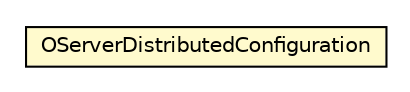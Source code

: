 #!/usr/local/bin/dot
#
# Class diagram 
# Generated by UMLGraph version R5_6-24-gf6e263 (http://www.umlgraph.org/)
#

digraph G {
	edge [fontname="Helvetica",fontsize=10,labelfontname="Helvetica",labelfontsize=10];
	node [fontname="Helvetica",fontsize=10,shape=plaintext];
	nodesep=0.25;
	ranksep=0.5;
	// com.orientechnologies.orient.server.config.distributed.OServerDistributedConfiguration
	c6935577 [label=<<table title="com.orientechnologies.orient.server.config.distributed.OServerDistributedConfiguration" border="0" cellborder="1" cellspacing="0" cellpadding="2" port="p" bgcolor="lemonChiffon" href="./OServerDistributedConfiguration.html">
		<tr><td><table border="0" cellspacing="0" cellpadding="1">
<tr><td align="center" balign="center"> OServerDistributedConfiguration </td></tr>
		</table></td></tr>
		</table>>, URL="./OServerDistributedConfiguration.html", fontname="Helvetica", fontcolor="black", fontsize=10.0];
}

